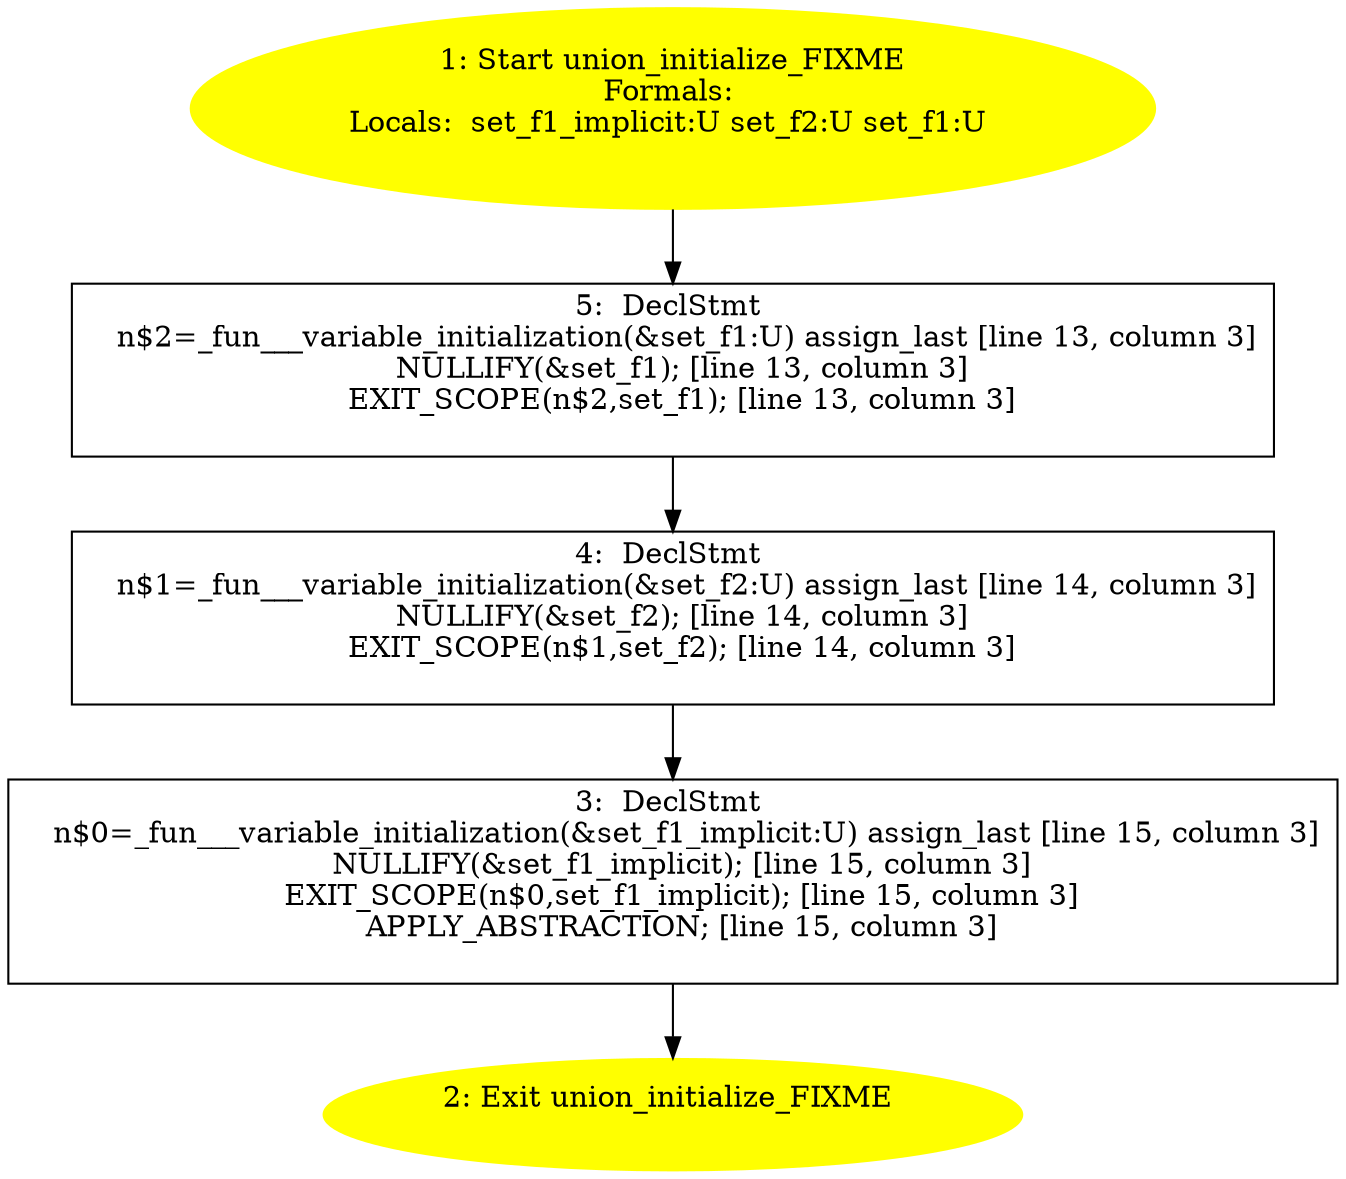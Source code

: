 /* @generated */
digraph cfg {
"union_initialize_FIXME.324b85335f5d2e418a28cb97eb896f20_1" [label="1: Start union_initialize_FIXME\nFormals: \nLocals:  set_f1_implicit:U set_f2:U set_f1:U \n  " color=yellow style=filled]
	

	 "union_initialize_FIXME.324b85335f5d2e418a28cb97eb896f20_1" -> "union_initialize_FIXME.324b85335f5d2e418a28cb97eb896f20_5" ;
"union_initialize_FIXME.324b85335f5d2e418a28cb97eb896f20_2" [label="2: Exit union_initialize_FIXME \n  " color=yellow style=filled]
	

"union_initialize_FIXME.324b85335f5d2e418a28cb97eb896f20_3" [label="3:  DeclStmt \n   n$0=_fun___variable_initialization(&set_f1_implicit:U) assign_last [line 15, column 3]\n  NULLIFY(&set_f1_implicit); [line 15, column 3]\n  EXIT_SCOPE(n$0,set_f1_implicit); [line 15, column 3]\n  APPLY_ABSTRACTION; [line 15, column 3]\n " shape="box"]
	

	 "union_initialize_FIXME.324b85335f5d2e418a28cb97eb896f20_3" -> "union_initialize_FIXME.324b85335f5d2e418a28cb97eb896f20_2" ;
"union_initialize_FIXME.324b85335f5d2e418a28cb97eb896f20_4" [label="4:  DeclStmt \n   n$1=_fun___variable_initialization(&set_f2:U) assign_last [line 14, column 3]\n  NULLIFY(&set_f2); [line 14, column 3]\n  EXIT_SCOPE(n$1,set_f2); [line 14, column 3]\n " shape="box"]
	

	 "union_initialize_FIXME.324b85335f5d2e418a28cb97eb896f20_4" -> "union_initialize_FIXME.324b85335f5d2e418a28cb97eb896f20_3" ;
"union_initialize_FIXME.324b85335f5d2e418a28cb97eb896f20_5" [label="5:  DeclStmt \n   n$2=_fun___variable_initialization(&set_f1:U) assign_last [line 13, column 3]\n  NULLIFY(&set_f1); [line 13, column 3]\n  EXIT_SCOPE(n$2,set_f1); [line 13, column 3]\n " shape="box"]
	

	 "union_initialize_FIXME.324b85335f5d2e418a28cb97eb896f20_5" -> "union_initialize_FIXME.324b85335f5d2e418a28cb97eb896f20_4" ;
}
